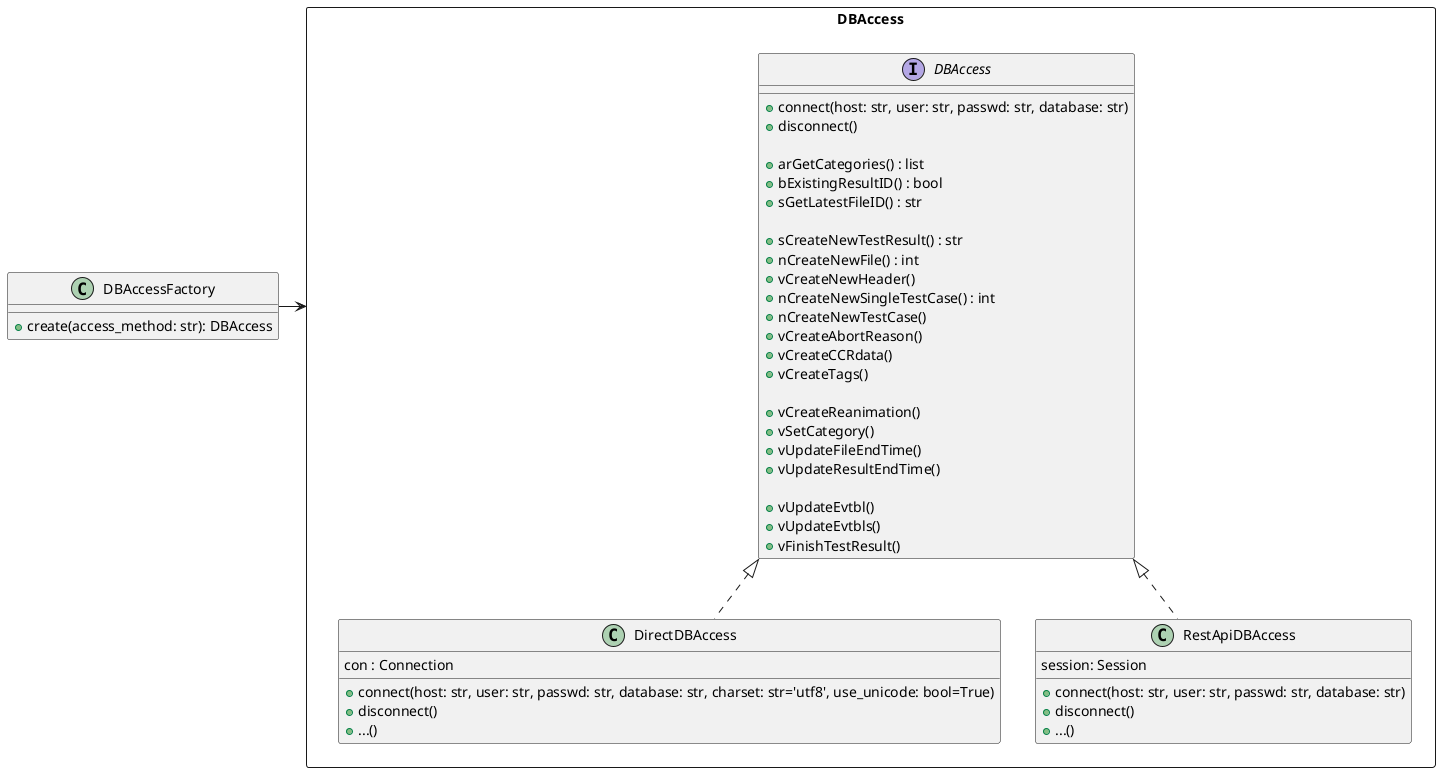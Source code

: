 @startuml

class DBAccessFactory {
  + create(access_method: str): DBAccess
}

rectangle DBAccess as DBAccessInterface{

   interface DBAccess {
      + connect(host: str, user: str, passwd: str, database: str)
      + disconnect()

      + arGetCategories() : list
      + bExistingResultID() : bool
      + sGetLatestFileID() : str

      + sCreateNewTestResult() : str
      + nCreateNewFile() : int
      + vCreateNewHeader()
      + nCreateNewSingleTestCase() : int
      + nCreateNewTestCase()
      + vCreateAbortReason()
      + vCreateCCRdata()
      + vCreateTags()

      + vCreateReanimation()
      + vSetCategory()
      + vUpdateFileEndTime()
      + vUpdateResultEndTime()

      + vUpdateEvtbl()
      + vUpdateEvtbls()
      + vFinishTestResult()
   }
   ' note right of DBAccess::disconnect
   ' These methods establishes/destroy a connection to the database
   ' end note

   ' note right of DBAccess::sGetLatestFileID
   ' These methods retrieve information for database
   ' end note

   ' note right of DBAccess::vCreateTags
   ' These methods create new record(s) in database
   ' end note

   ' note right of DBAccess::vUpdateResultEndTime
   ' These methods update existing record in database
   ' end note

   ' note right of DBAccess::vFinishTestResult
   ' These methods call Stored Procedures of database
   ' end note

   class DirectDBAccess {
      con : Connection
      + connect(host: str, user: str, passwd: str, database: str, charset: str='utf8', use_unicode: bool=True)
      + disconnect()
      + ...()
   }

   class RestApiDBAccess {
   session: Session
   + connect(host: str, user: str, passwd: str, database: str)
   + disconnect()
   + ...()
   }
   ' note left of RestApiDBAccess::...
   ' Implementation of DBAccess's methods
   ' end note

}

DBAccess <|.. DirectDBAccess
DBAccess <|.. RestApiDBAccess
DBAccessFactory -right-> DBAccessInterface

@enduml